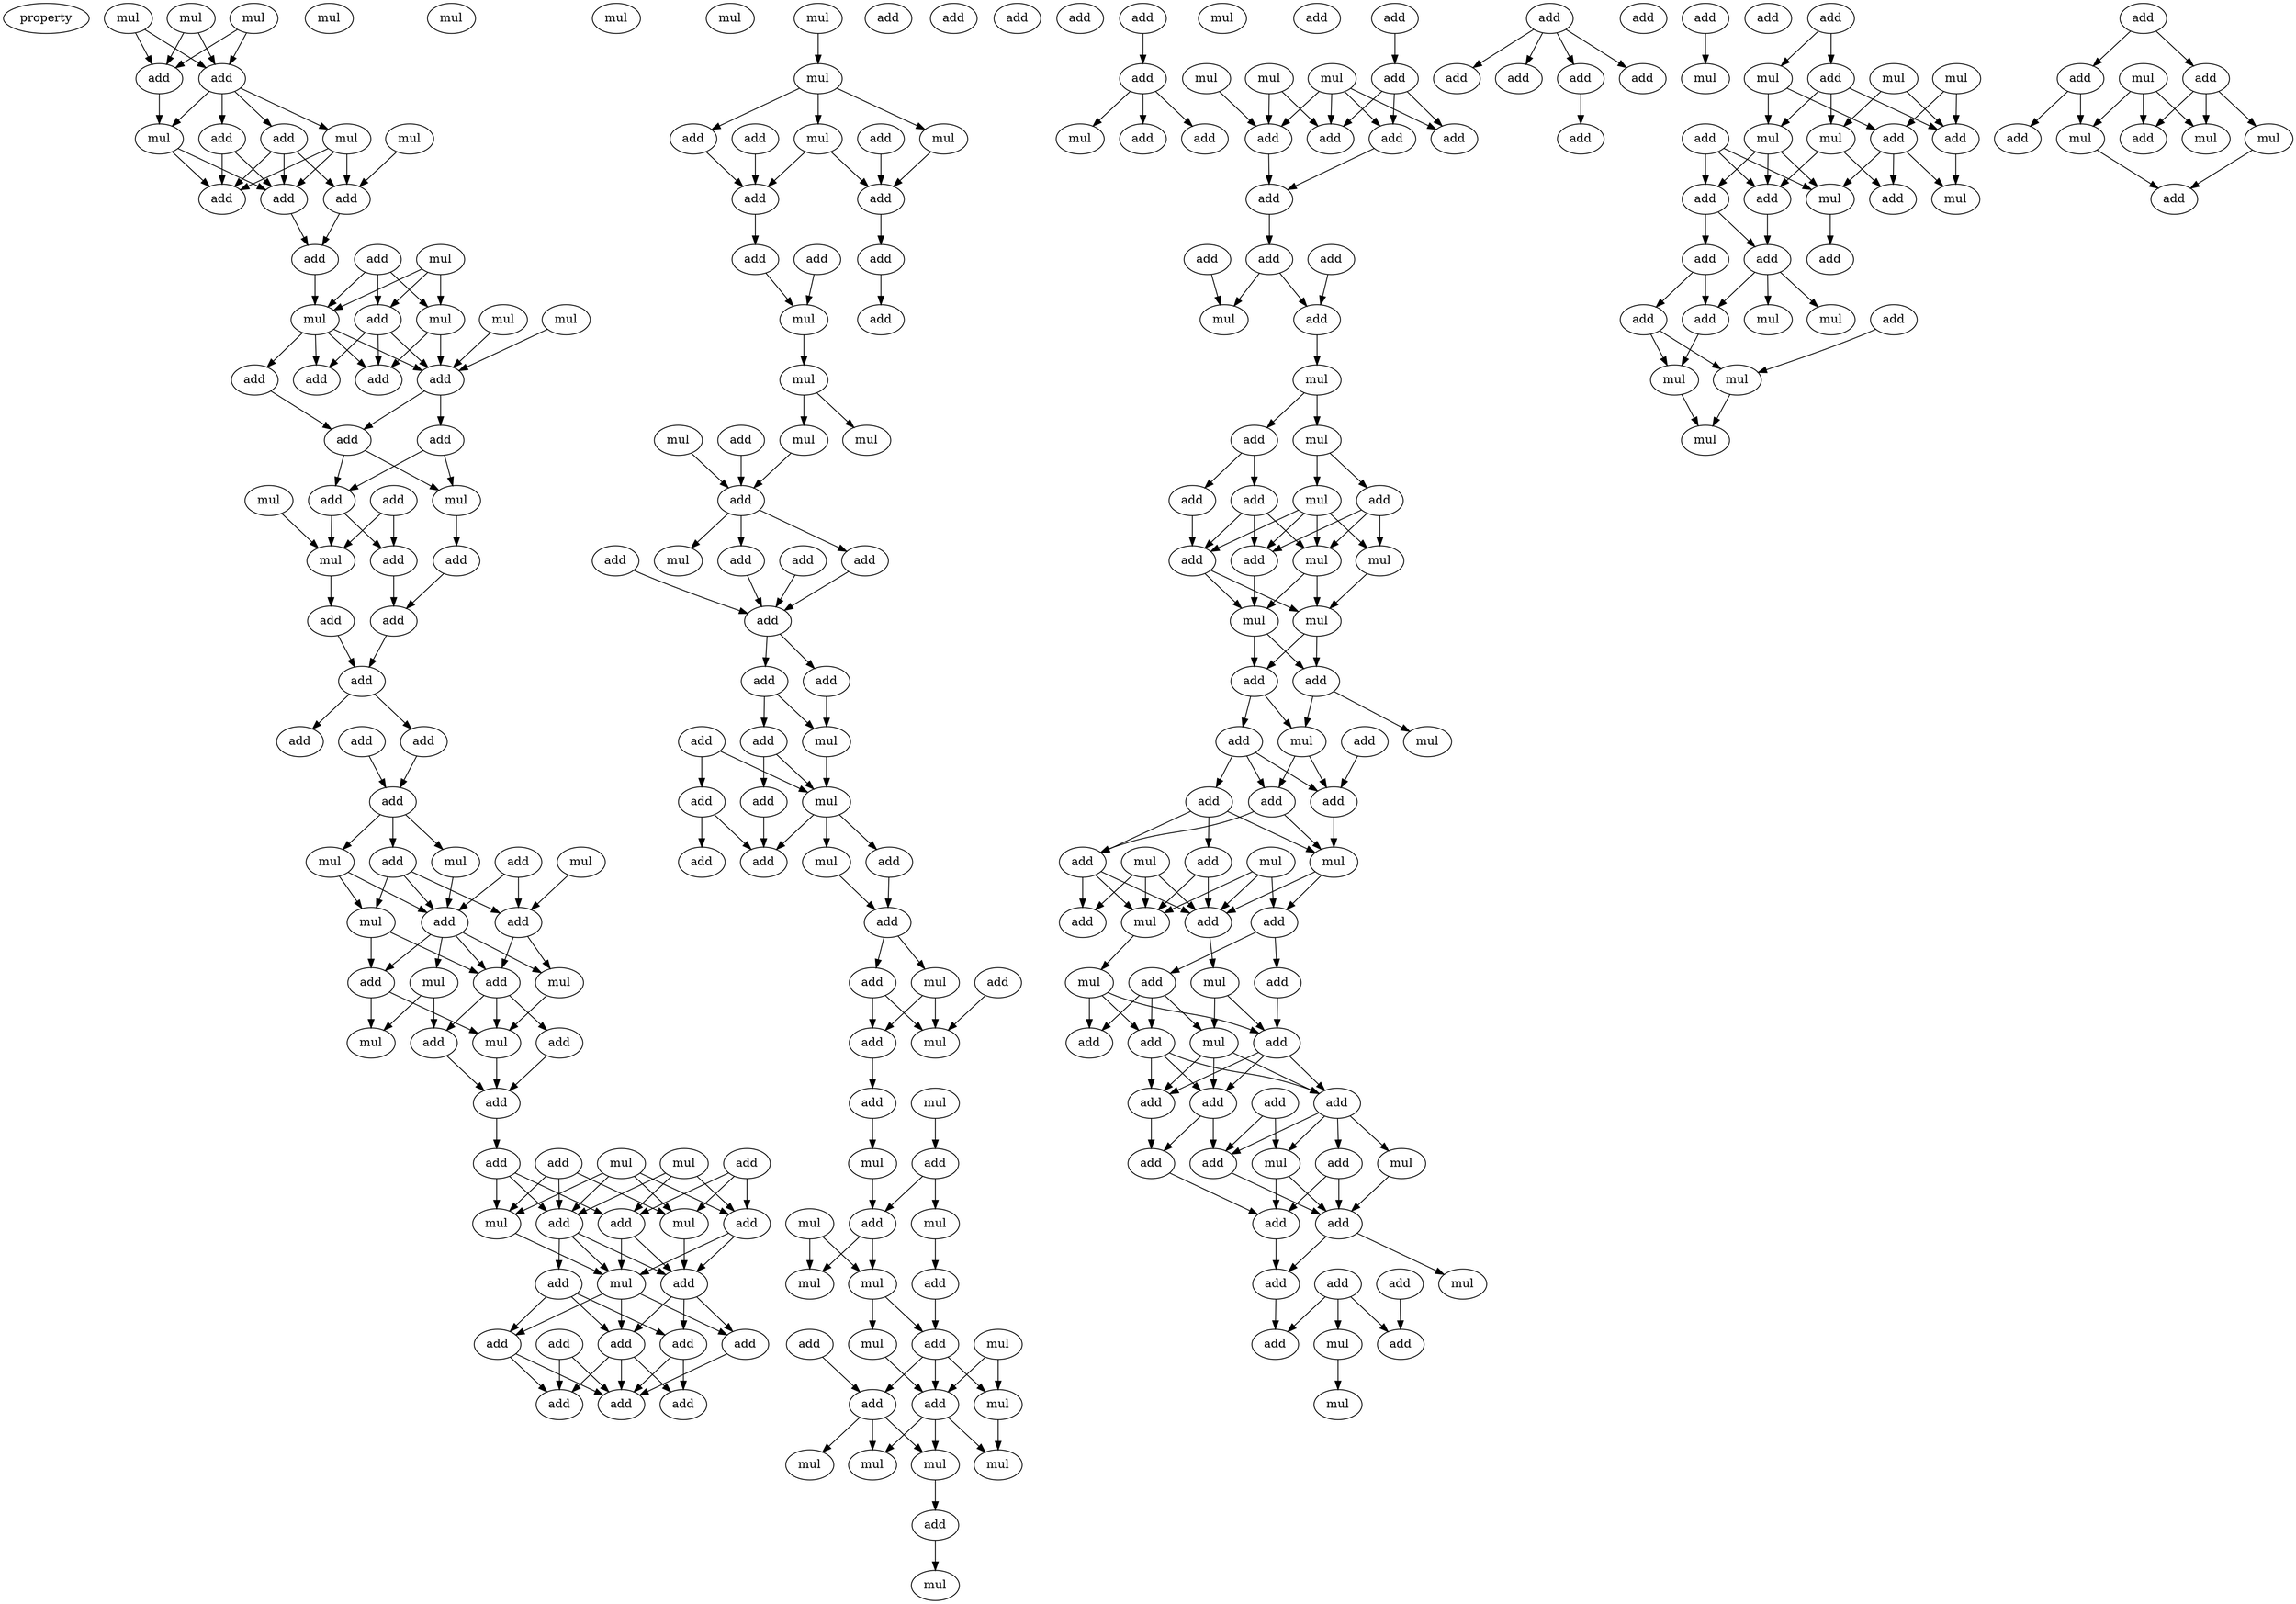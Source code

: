 digraph {
    node [fontcolor=black]
    property [mul=2,lf=1.8]
    0 [ label = mul ];
    1 [ label = mul ];
    2 [ label = mul ];
    3 [ label = mul ];
    4 [ label = add ];
    5 [ label = add ];
    6 [ label = mul ];
    7 [ label = mul ];
    8 [ label = mul ];
    9 [ label = add ];
    10 [ label = add ];
    11 [ label = add ];
    12 [ label = add ];
    13 [ label = add ];
    14 [ label = add ];
    15 [ label = mul ];
    16 [ label = add ];
    17 [ label = mul ];
    18 [ label = mul ];
    19 [ label = mul ];
    20 [ label = mul ];
    21 [ label = add ];
    22 [ label = add ];
    23 [ label = add ];
    24 [ label = add ];
    25 [ label = add ];
    26 [ label = add ];
    27 [ label = add ];
    28 [ label = add ];
    29 [ label = mul ];
    30 [ label = mul ];
    31 [ label = add ];
    32 [ label = mul ];
    33 [ label = add ];
    34 [ label = add ];
    35 [ label = add ];
    36 [ label = add ];
    37 [ label = add ];
    38 [ label = add ];
    39 [ label = mul ];
    40 [ label = add ];
    41 [ label = add ];
    42 [ label = mul ];
    43 [ label = add ];
    44 [ label = add ];
    45 [ label = mul ];
    46 [ label = mul ];
    47 [ label = add ];
    48 [ label = mul ];
    49 [ label = mul ];
    50 [ label = add ];
    51 [ label = add ];
    52 [ label = add ];
    53 [ label = add ];
    54 [ label = mul ];
    55 [ label = mul ];
    56 [ label = add ];
    57 [ label = mul ];
    58 [ label = mul ];
    59 [ label = add ];
    60 [ label = mul ];
    61 [ label = add ];
    62 [ label = add ];
    63 [ label = mul ];
    64 [ label = add ];
    65 [ label = add ];
    66 [ label = mul ];
    67 [ label = mul ];
    68 [ label = mul ];
    69 [ label = add ];
    70 [ label = add ];
    71 [ label = add ];
    72 [ label = add ];
    73 [ label = mul ];
    74 [ label = add ];
    75 [ label = add ];
    76 [ label = add ];
    77 [ label = add ];
    78 [ label = add ];
    79 [ label = add ];
    80 [ label = add ];
    81 [ label = add ];
    82 [ label = mul ];
    83 [ label = add ];
    84 [ label = mul ];
    85 [ label = add ];
    86 [ label = mul ];
    87 [ label = add ];
    88 [ label = mul ];
    89 [ label = add ];
    90 [ label = add ];
    91 [ label = add ];
    92 [ label = add ];
    93 [ label = add ];
    94 [ label = add ];
    95 [ label = add ];
    96 [ label = mul ];
    97 [ label = add ];
    98 [ label = mul ];
    99 [ label = mul ];
    100 [ label = add ];
    101 [ label = mul ];
    102 [ label = add ];
    103 [ label = mul ];
    104 [ label = add ];
    105 [ label = mul ];
    106 [ label = add ];
    107 [ label = add ];
    108 [ label = add ];
    109 [ label = add ];
    110 [ label = add ];
    111 [ label = add ];
    112 [ label = add ];
    113 [ label = mul ];
    114 [ label = add ];
    115 [ label = add ];
    116 [ label = mul ];
    117 [ label = add ];
    118 [ label = add ];
    119 [ label = add ];
    120 [ label = mul ];
    121 [ label = add ];
    122 [ label = add ];
    123 [ label = add ];
    124 [ label = add ];
    125 [ label = add ];
    126 [ label = add ];
    127 [ label = mul ];
    128 [ label = add ];
    129 [ label = mul ];
    130 [ label = add ];
    131 [ label = mul ];
    132 [ label = add ];
    133 [ label = mul ];
    134 [ label = mul ];
    135 [ label = add ];
    136 [ label = add ];
    137 [ label = mul ];
    138 [ label = add ];
    139 [ label = mul ];
    140 [ label = mul ];
    141 [ label = add ];
    142 [ label = mul ];
    143 [ label = add ];
    144 [ label = mul ];
    145 [ label = add ];
    146 [ label = add ];
    147 [ label = mul ];
    148 [ label = mul ];
    149 [ label = mul ];
    150 [ label = mul ];
    151 [ label = mul ];
    152 [ label = add ];
    153 [ label = add ];
    154 [ label = mul ];
    155 [ label = add ];
    156 [ label = mul ];
    157 [ label = mul ];
    158 [ label = add ];
    159 [ label = add ];
    160 [ label = add ];
    161 [ label = add ];
    162 [ label = add ];
    163 [ label = mul ];
    164 [ label = mul ];
    165 [ label = mul ];
    166 [ label = add ];
    167 [ label = add ];
    168 [ label = add ];
    169 [ label = add ];
    170 [ label = add ];
    171 [ label = add ];
    172 [ label = add ];
    173 [ label = add ];
    174 [ label = mul ];
    175 [ label = add ];
    176 [ label = mul ];
    177 [ label = add ];
    178 [ label = mul ];
    179 [ label = add ];
    180 [ label = mul ];
    181 [ label = add ];
    182 [ label = add ];
    183 [ label = add ];
    184 [ label = mul ];
    185 [ label = add ];
    186 [ label = mul ];
    187 [ label = mul ];
    188 [ label = mul ];
    189 [ label = add ];
    190 [ label = add ];
    191 [ label = mul ];
    192 [ label = add ];
    193 [ label = mul ];
    194 [ label = add ];
    195 [ label = add ];
    196 [ label = add ];
    197 [ label = add ];
    198 [ label = add ];
    199 [ label = add ];
    200 [ label = mul ];
    201 [ label = mul ];
    202 [ label = mul ];
    203 [ label = add ];
    204 [ label = add ];
    205 [ label = mul ];
    206 [ label = add ];
    207 [ label = add ];
    208 [ label = add ];
    209 [ label = mul ];
    210 [ label = mul ];
    211 [ label = add ];
    212 [ label = add ];
    213 [ label = add ];
    214 [ label = mul ];
    215 [ label = add ];
    216 [ label = add ];
    217 [ label = add ];
    218 [ label = add ];
    219 [ label = mul ];
    220 [ label = mul ];
    221 [ label = add ];
    222 [ label = add ];
    223 [ label = add ];
    224 [ label = add ];
    225 [ label = add ];
    226 [ label = add ];
    227 [ label = add ];
    228 [ label = mul ];
    229 [ label = add ];
    230 [ label = add ];
    231 [ label = add ];
    232 [ label = mul ];
    233 [ label = add ];
    234 [ label = mul ];
    235 [ label = add ];
    236 [ label = add ];
    237 [ label = add ];
    238 [ label = add ];
    239 [ label = add ];
    240 [ label = add ];
    241 [ label = add ];
    242 [ label = add ];
    243 [ label = mul ];
    244 [ label = add ];
    245 [ label = mul ];
    246 [ label = mul ];
    247 [ label = mul ];
    248 [ label = add ];
    249 [ label = mul ];
    250 [ label = add ];
    251 [ label = add ];
    252 [ label = mul ];
    253 [ label = add ];
    254 [ label = add ];
    255 [ label = mul ];
    256 [ label = mul ];
    257 [ label = add ];
    258 [ label = add ];
    259 [ label = add ];
    260 [ label = add ];
    261 [ label = add ];
    262 [ label = add ];
    263 [ label = mul ];
    264 [ label = mul ];
    265 [ label = add ];
    266 [ label = add ];
    267 [ label = mul ];
    268 [ label = mul ];
    269 [ label = mul ];
    270 [ label = add ];
    271 [ label = add ];
    272 [ label = mul ];
    273 [ label = add ];
    274 [ label = add ];
    275 [ label = mul ];
    276 [ label = mul ];
    277 [ label = mul ];
    278 [ label = add ];
    279 [ label = add ];
    0 -> 4 [ name = 0 ];
    0 -> 5 [ name = 1 ];
    1 -> 4 [ name = 2 ];
    1 -> 5 [ name = 3 ];
    2 -> 4 [ name = 4 ];
    2 -> 5 [ name = 5 ];
    4 -> 6 [ name = 6 ];
    4 -> 8 [ name = 7 ];
    4 -> 9 [ name = 8 ];
    4 -> 10 [ name = 9 ];
    5 -> 6 [ name = 10 ];
    6 -> 12 [ name = 11 ];
    6 -> 13 [ name = 12 ];
    7 -> 11 [ name = 13 ];
    8 -> 11 [ name = 14 ];
    8 -> 12 [ name = 15 ];
    8 -> 13 [ name = 16 ];
    9 -> 11 [ name = 17 ];
    9 -> 12 [ name = 18 ];
    9 -> 13 [ name = 19 ];
    10 -> 12 [ name = 20 ];
    10 -> 13 [ name = 21 ];
    11 -> 14 [ name = 22 ];
    12 -> 14 [ name = 23 ];
    14 -> 18 [ name = 24 ];
    15 -> 17 [ name = 25 ];
    15 -> 18 [ name = 26 ];
    15 -> 21 [ name = 27 ];
    16 -> 17 [ name = 28 ];
    16 -> 18 [ name = 29 ];
    16 -> 21 [ name = 30 ];
    17 -> 23 [ name = 31 ];
    17 -> 24 [ name = 32 ];
    18 -> 22 [ name = 33 ];
    18 -> 23 [ name = 34 ];
    18 -> 24 [ name = 35 ];
    18 -> 25 [ name = 36 ];
    19 -> 24 [ name = 37 ];
    20 -> 24 [ name = 38 ];
    21 -> 23 [ name = 39 ];
    21 -> 24 [ name = 40 ];
    21 -> 25 [ name = 41 ];
    22 -> 27 [ name = 42 ];
    24 -> 26 [ name = 43 ];
    24 -> 27 [ name = 44 ];
    26 -> 30 [ name = 45 ];
    26 -> 31 [ name = 46 ];
    27 -> 30 [ name = 47 ];
    27 -> 31 [ name = 48 ];
    28 -> 32 [ name = 49 ];
    28 -> 34 [ name = 50 ];
    29 -> 32 [ name = 51 ];
    30 -> 33 [ name = 52 ];
    31 -> 32 [ name = 53 ];
    31 -> 34 [ name = 54 ];
    32 -> 35 [ name = 55 ];
    33 -> 36 [ name = 56 ];
    34 -> 36 [ name = 57 ];
    35 -> 37 [ name = 58 ];
    36 -> 37 [ name = 59 ];
    37 -> 40 [ name = 60 ];
    37 -> 41 [ name = 61 ];
    38 -> 43 [ name = 62 ];
    40 -> 43 [ name = 63 ];
    43 -> 44 [ name = 64 ];
    43 -> 45 [ name = 65 ];
    43 -> 48 [ name = 66 ];
    44 -> 49 [ name = 67 ];
    44 -> 50 [ name = 68 ];
    44 -> 51 [ name = 69 ];
    45 -> 49 [ name = 70 ];
    45 -> 51 [ name = 71 ];
    46 -> 50 [ name = 72 ];
    47 -> 50 [ name = 73 ];
    47 -> 51 [ name = 74 ];
    48 -> 51 [ name = 75 ];
    49 -> 52 [ name = 76 ];
    49 -> 53 [ name = 77 ];
    50 -> 53 [ name = 78 ];
    50 -> 54 [ name = 79 ];
    51 -> 52 [ name = 80 ];
    51 -> 53 [ name = 81 ];
    51 -> 54 [ name = 82 ];
    51 -> 55 [ name = 83 ];
    52 -> 57 [ name = 84 ];
    52 -> 58 [ name = 85 ];
    53 -> 56 [ name = 86 ];
    53 -> 58 [ name = 87 ];
    53 -> 59 [ name = 88 ];
    54 -> 58 [ name = 89 ];
    55 -> 56 [ name = 90 ];
    55 -> 57 [ name = 91 ];
    56 -> 61 [ name = 92 ];
    58 -> 61 [ name = 93 ];
    59 -> 61 [ name = 94 ];
    61 -> 65 [ name = 95 ];
    62 -> 67 [ name = 96 ];
    62 -> 69 [ name = 97 ];
    62 -> 71 [ name = 98 ];
    63 -> 67 [ name = 99 ];
    63 -> 68 [ name = 100 ];
    63 -> 70 [ name = 101 ];
    63 -> 71 [ name = 102 ];
    64 -> 67 [ name = 103 ];
    64 -> 68 [ name = 104 ];
    64 -> 70 [ name = 105 ];
    65 -> 68 [ name = 106 ];
    65 -> 69 [ name = 107 ];
    65 -> 70 [ name = 108 ];
    66 -> 69 [ name = 109 ];
    66 -> 70 [ name = 110 ];
    66 -> 71 [ name = 111 ];
    67 -> 72 [ name = 112 ];
    68 -> 73 [ name = 113 ];
    69 -> 72 [ name = 114 ];
    69 -> 73 [ name = 115 ];
    70 -> 72 [ name = 116 ];
    70 -> 73 [ name = 117 ];
    70 -> 74 [ name = 118 ];
    71 -> 72 [ name = 119 ];
    71 -> 73 [ name = 120 ];
    72 -> 75 [ name = 121 ];
    72 -> 76 [ name = 122 ];
    72 -> 79 [ name = 123 ];
    73 -> 75 [ name = 124 ];
    73 -> 76 [ name = 125 ];
    73 -> 78 [ name = 126 ];
    74 -> 76 [ name = 127 ];
    74 -> 78 [ name = 128 ];
    74 -> 79 [ name = 129 ];
    75 -> 83 [ name = 130 ];
    76 -> 80 [ name = 131 ];
    76 -> 81 [ name = 132 ];
    76 -> 83 [ name = 133 ];
    77 -> 81 [ name = 134 ];
    77 -> 83 [ name = 135 ];
    78 -> 81 [ name = 136 ];
    78 -> 83 [ name = 137 ];
    79 -> 80 [ name = 138 ];
    79 -> 83 [ name = 139 ];
    82 -> 84 [ name = 140 ];
    84 -> 85 [ name = 141 ];
    84 -> 86 [ name = 142 ];
    84 -> 88 [ name = 143 ];
    85 -> 91 [ name = 144 ];
    86 -> 90 [ name = 145 ];
    86 -> 91 [ name = 146 ];
    87 -> 90 [ name = 147 ];
    88 -> 90 [ name = 148 ];
    89 -> 91 [ name = 149 ];
    90 -> 93 [ name = 150 ];
    91 -> 95 [ name = 151 ];
    92 -> 96 [ name = 152 ];
    93 -> 97 [ name = 153 ];
    95 -> 96 [ name = 154 ];
    96 -> 98 [ name = 155 ];
    98 -> 99 [ name = 156 ];
    98 -> 103 [ name = 157 ];
    99 -> 104 [ name = 158 ];
    101 -> 104 [ name = 159 ];
    102 -> 104 [ name = 160 ];
    104 -> 105 [ name = 161 ];
    104 -> 106 [ name = 162 ];
    104 -> 108 [ name = 163 ];
    106 -> 110 [ name = 164 ];
    107 -> 110 [ name = 165 ];
    108 -> 110 [ name = 166 ];
    109 -> 110 [ name = 167 ];
    110 -> 111 [ name = 168 ];
    110 -> 112 [ name = 169 ];
    111 -> 113 [ name = 170 ];
    111 -> 114 [ name = 171 ];
    112 -> 113 [ name = 172 ];
    113 -> 116 [ name = 173 ];
    114 -> 116 [ name = 174 ];
    114 -> 118 [ name = 175 ];
    115 -> 116 [ name = 176 ];
    115 -> 117 [ name = 177 ];
    116 -> 119 [ name = 178 ];
    116 -> 120 [ name = 179 ];
    116 -> 122 [ name = 180 ];
    117 -> 121 [ name = 181 ];
    117 -> 122 [ name = 182 ];
    118 -> 122 [ name = 183 ];
    119 -> 123 [ name = 184 ];
    120 -> 123 [ name = 185 ];
    123 -> 124 [ name = 186 ];
    123 -> 127 [ name = 187 ];
    124 -> 128 [ name = 188 ];
    124 -> 129 [ name = 189 ];
    125 -> 129 [ name = 190 ];
    127 -> 128 [ name = 191 ];
    127 -> 129 [ name = 192 ];
    128 -> 130 [ name = 193 ];
    130 -> 133 [ name = 194 ];
    131 -> 132 [ name = 195 ];
    132 -> 136 [ name = 196 ];
    132 -> 137 [ name = 197 ];
    133 -> 136 [ name = 198 ];
    134 -> 139 [ name = 199 ];
    134 -> 140 [ name = 200 ];
    136 -> 139 [ name = 201 ];
    136 -> 140 [ name = 202 ];
    137 -> 138 [ name = 203 ];
    138 -> 143 [ name = 204 ];
    140 -> 142 [ name = 205 ];
    140 -> 143 [ name = 206 ];
    141 -> 145 [ name = 207 ];
    142 -> 146 [ name = 208 ];
    143 -> 145 [ name = 209 ];
    143 -> 146 [ name = 210 ];
    143 -> 147 [ name = 211 ];
    144 -> 146 [ name = 212 ];
    144 -> 147 [ name = 213 ];
    145 -> 148 [ name = 214 ];
    145 -> 149 [ name = 215 ];
    145 -> 150 [ name = 216 ];
    146 -> 148 [ name = 217 ];
    146 -> 149 [ name = 218 ];
    146 -> 151 [ name = 219 ];
    147 -> 151 [ name = 220 ];
    149 -> 152 [ name = 221 ];
    152 -> 154 [ name = 222 ];
    153 -> 155 [ name = 223 ];
    155 -> 156 [ name = 224 ];
    155 -> 158 [ name = 225 ];
    155 -> 160 [ name = 226 ];
    161 -> 162 [ name = 227 ];
    162 -> 166 [ name = 228 ];
    162 -> 167 [ name = 229 ];
    162 -> 169 [ name = 230 ];
    163 -> 166 [ name = 231 ];
    163 -> 167 [ name = 232 ];
    163 -> 168 [ name = 233 ];
    163 -> 169 [ name = 234 ];
    164 -> 167 [ name = 235 ];
    164 -> 168 [ name = 236 ];
    165 -> 168 [ name = 237 ];
    166 -> 170 [ name = 238 ];
    168 -> 170 [ name = 239 ];
    170 -> 171 [ name = 240 ];
    171 -> 174 [ name = 241 ];
    171 -> 175 [ name = 242 ];
    172 -> 175 [ name = 243 ];
    173 -> 174 [ name = 244 ];
    175 -> 176 [ name = 245 ];
    176 -> 177 [ name = 246 ];
    176 -> 178 [ name = 247 ];
    177 -> 179 [ name = 248 ];
    177 -> 182 [ name = 249 ];
    178 -> 180 [ name = 250 ];
    178 -> 181 [ name = 251 ];
    179 -> 183 [ name = 252 ];
    180 -> 183 [ name = 253 ];
    180 -> 184 [ name = 254 ];
    180 -> 185 [ name = 255 ];
    180 -> 186 [ name = 256 ];
    181 -> 184 [ name = 257 ];
    181 -> 185 [ name = 258 ];
    181 -> 186 [ name = 259 ];
    182 -> 183 [ name = 260 ];
    182 -> 184 [ name = 261 ];
    182 -> 185 [ name = 262 ];
    183 -> 187 [ name = 263 ];
    183 -> 188 [ name = 264 ];
    184 -> 187 [ name = 265 ];
    184 -> 188 [ name = 266 ];
    185 -> 188 [ name = 267 ];
    186 -> 187 [ name = 268 ];
    187 -> 189 [ name = 269 ];
    187 -> 190 [ name = 270 ];
    188 -> 189 [ name = 271 ];
    188 -> 190 [ name = 272 ];
    189 -> 191 [ name = 273 ];
    189 -> 192 [ name = 274 ];
    190 -> 191 [ name = 275 ];
    190 -> 193 [ name = 276 ];
    191 -> 196 [ name = 277 ];
    191 -> 197 [ name = 278 ];
    192 -> 195 [ name = 279 ];
    192 -> 196 [ name = 280 ];
    192 -> 197 [ name = 281 ];
    194 -> 197 [ name = 282 ];
    195 -> 198 [ name = 283 ];
    195 -> 199 [ name = 284 ];
    195 -> 202 [ name = 285 ];
    196 -> 198 [ name = 286 ];
    196 -> 202 [ name = 287 ];
    197 -> 202 [ name = 288 ];
    198 -> 203 [ name = 289 ];
    198 -> 204 [ name = 290 ];
    198 -> 205 [ name = 291 ];
    199 -> 204 [ name = 292 ];
    199 -> 205 [ name = 293 ];
    200 -> 203 [ name = 294 ];
    200 -> 204 [ name = 295 ];
    200 -> 205 [ name = 296 ];
    201 -> 204 [ name = 297 ];
    201 -> 205 [ name = 298 ];
    201 -> 206 [ name = 299 ];
    202 -> 204 [ name = 300 ];
    202 -> 206 [ name = 301 ];
    204 -> 209 [ name = 302 ];
    205 -> 210 [ name = 303 ];
    206 -> 207 [ name = 304 ];
    206 -> 208 [ name = 305 ];
    207 -> 211 [ name = 306 ];
    207 -> 212 [ name = 307 ];
    207 -> 214 [ name = 308 ];
    208 -> 213 [ name = 309 ];
    209 -> 213 [ name = 310 ];
    209 -> 214 [ name = 311 ];
    210 -> 211 [ name = 312 ];
    210 -> 212 [ name = 313 ];
    210 -> 213 [ name = 314 ];
    212 -> 216 [ name = 315 ];
    212 -> 217 [ name = 316 ];
    212 -> 218 [ name = 317 ];
    213 -> 216 [ name = 318 ];
    213 -> 217 [ name = 319 ];
    213 -> 218 [ name = 320 ];
    214 -> 216 [ name = 321 ];
    214 -> 217 [ name = 322 ];
    214 -> 218 [ name = 323 ];
    215 -> 219 [ name = 324 ];
    215 -> 221 [ name = 325 ];
    216 -> 222 [ name = 326 ];
    217 -> 221 [ name = 327 ];
    217 -> 222 [ name = 328 ];
    218 -> 219 [ name = 329 ];
    218 -> 220 [ name = 330 ];
    218 -> 221 [ name = 331 ];
    218 -> 223 [ name = 332 ];
    219 -> 224 [ name = 333 ];
    219 -> 225 [ name = 334 ];
    220 -> 224 [ name = 335 ];
    221 -> 224 [ name = 336 ];
    222 -> 225 [ name = 337 ];
    223 -> 224 [ name = 338 ];
    223 -> 225 [ name = 339 ];
    224 -> 228 [ name = 340 ];
    224 -> 229 [ name = 341 ];
    225 -> 229 [ name = 342 ];
    226 -> 231 [ name = 343 ];
    227 -> 230 [ name = 344 ];
    227 -> 231 [ name = 345 ];
    227 -> 232 [ name = 346 ];
    229 -> 230 [ name = 347 ];
    232 -> 234 [ name = 348 ];
    233 -> 235 [ name = 349 ];
    233 -> 236 [ name = 350 ];
    233 -> 237 [ name = 351 ];
    233 -> 238 [ name = 352 ];
    237 -> 240 [ name = 353 ];
    241 -> 243 [ name = 354 ];
    244 -> 246 [ name = 355 ];
    244 -> 248 [ name = 356 ];
    245 -> 251 [ name = 357 ];
    245 -> 253 [ name = 358 ];
    246 -> 252 [ name = 359 ];
    246 -> 253 [ name = 360 ];
    247 -> 249 [ name = 361 ];
    247 -> 251 [ name = 362 ];
    248 -> 249 [ name = 363 ];
    248 -> 251 [ name = 364 ];
    248 -> 252 [ name = 365 ];
    249 -> 254 [ name = 366 ];
    249 -> 257 [ name = 367 ];
    250 -> 254 [ name = 368 ];
    250 -> 255 [ name = 369 ];
    250 -> 258 [ name = 370 ];
    251 -> 256 [ name = 371 ];
    252 -> 254 [ name = 372 ];
    252 -> 255 [ name = 373 ];
    252 -> 258 [ name = 374 ];
    253 -> 255 [ name = 375 ];
    253 -> 256 [ name = 376 ];
    253 -> 257 [ name = 377 ];
    254 -> 259 [ name = 378 ];
    255 -> 260 [ name = 379 ];
    258 -> 259 [ name = 380 ];
    258 -> 261 [ name = 381 ];
    259 -> 263 [ name = 382 ];
    259 -> 264 [ name = 383 ];
    259 -> 266 [ name = 384 ];
    261 -> 265 [ name = 385 ];
    261 -> 266 [ name = 386 ];
    262 -> 268 [ name = 387 ];
    265 -> 267 [ name = 388 ];
    265 -> 268 [ name = 389 ];
    266 -> 267 [ name = 390 ];
    267 -> 269 [ name = 391 ];
    268 -> 269 [ name = 392 ];
    270 -> 271 [ name = 393 ];
    270 -> 273 [ name = 394 ];
    271 -> 276 [ name = 395 ];
    271 -> 278 [ name = 396 ];
    272 -> 274 [ name = 397 ];
    272 -> 276 [ name = 398 ];
    272 -> 277 [ name = 399 ];
    273 -> 274 [ name = 400 ];
    273 -> 275 [ name = 401 ];
    273 -> 277 [ name = 402 ];
    275 -> 279 [ name = 403 ];
    276 -> 279 [ name = 404 ];
}
